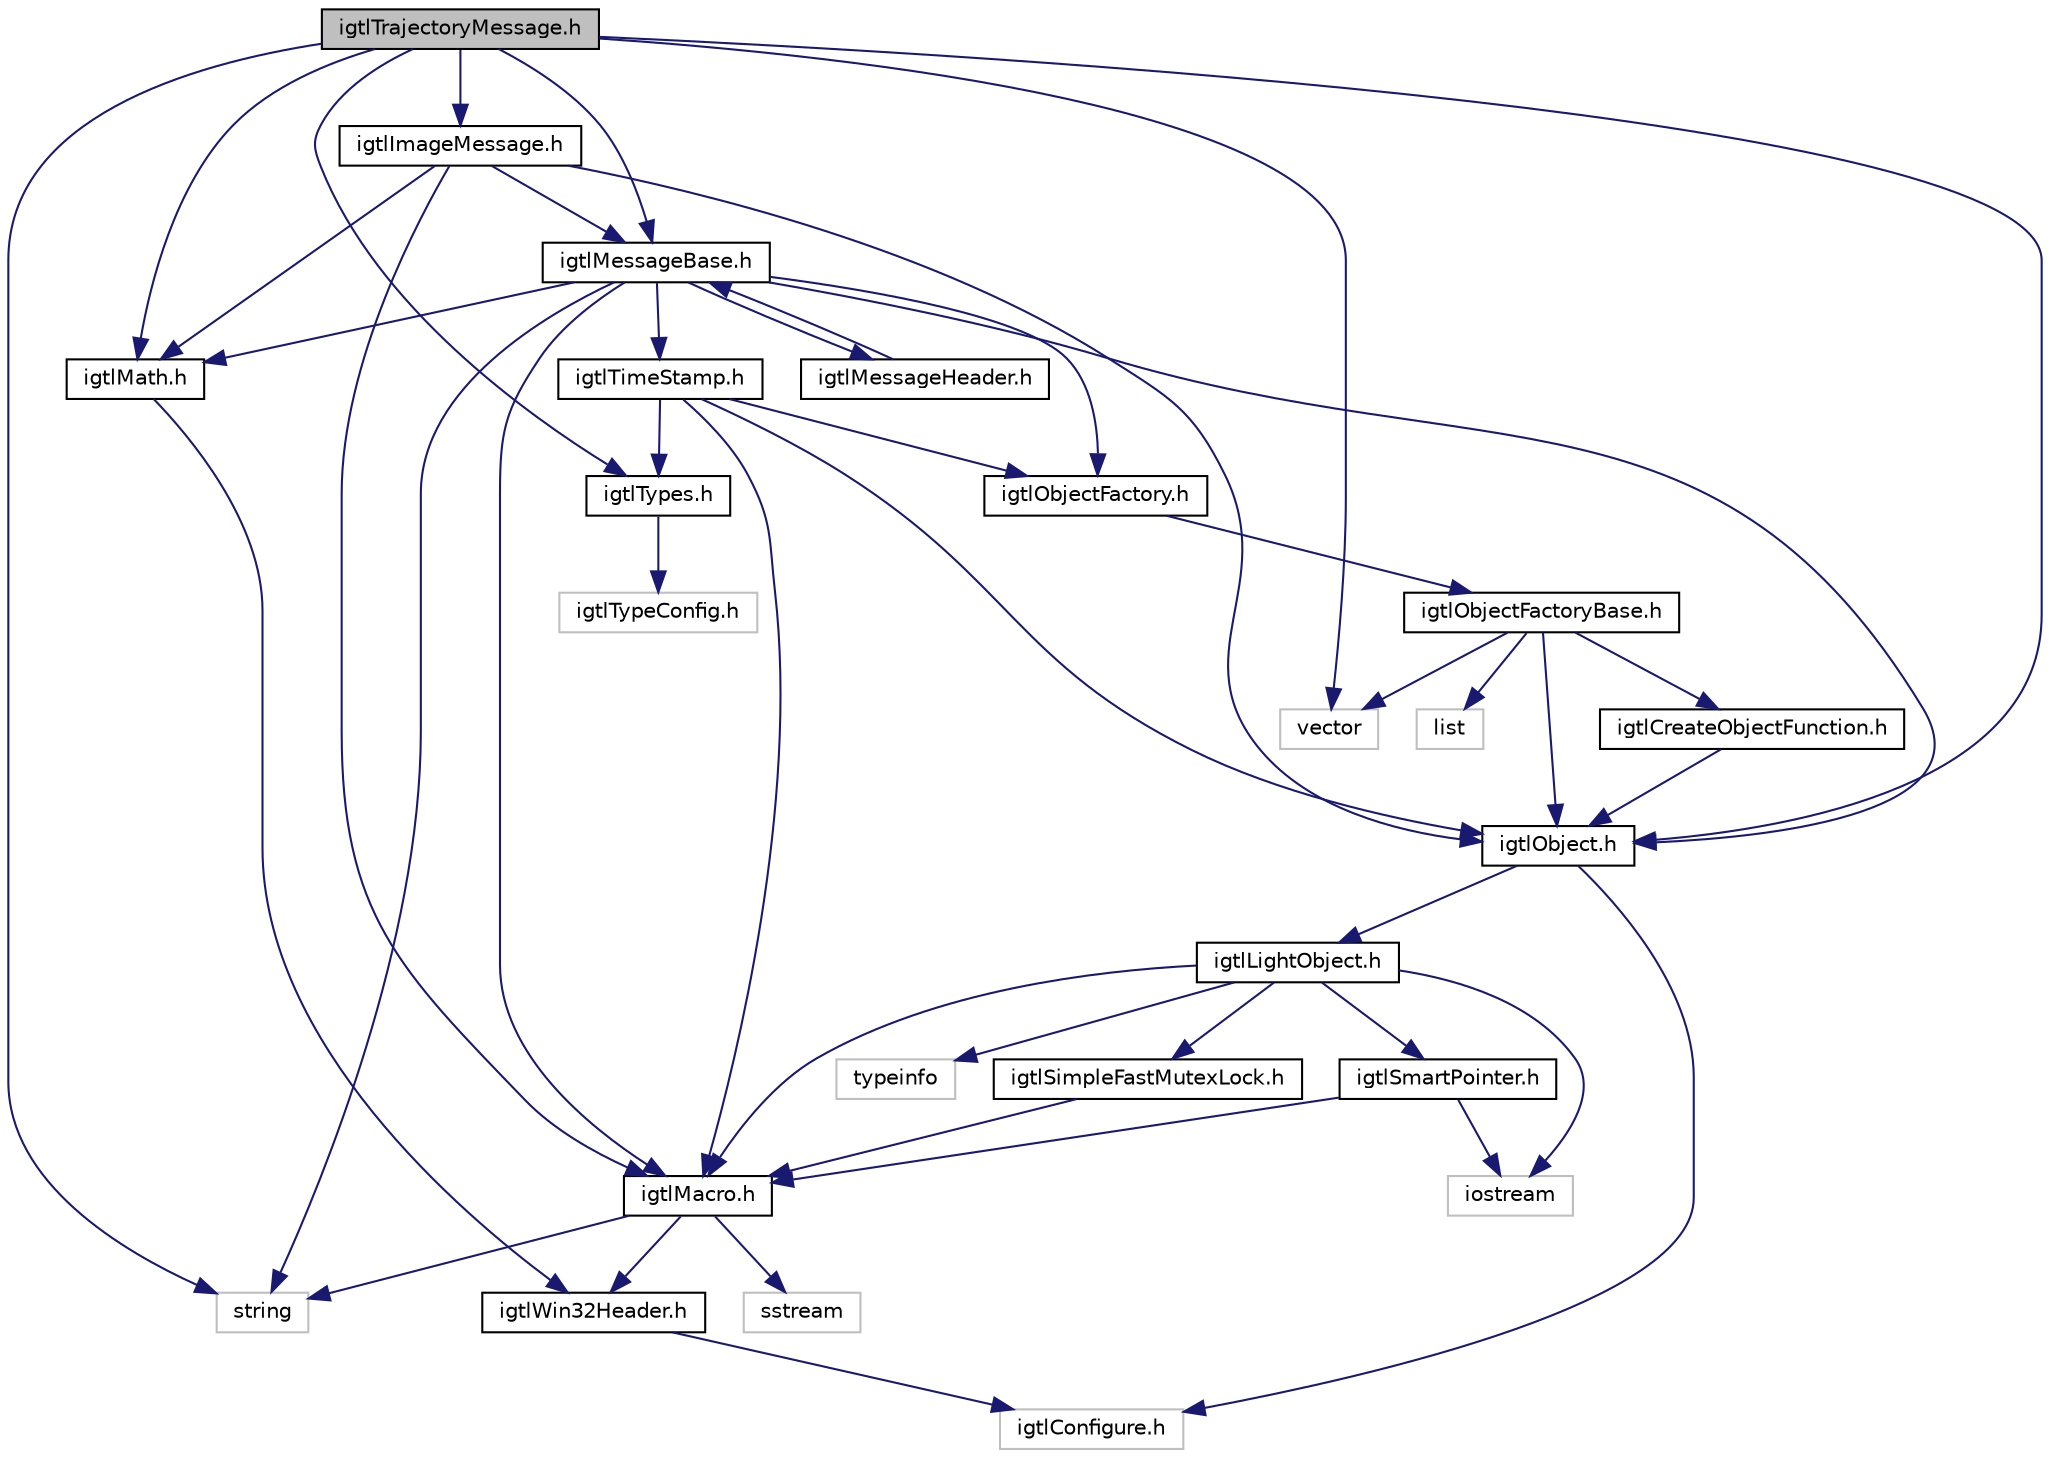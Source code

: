 digraph "igtlTrajectoryMessage.h"
{
  edge [fontname="Helvetica",fontsize="10",labelfontname="Helvetica",labelfontsize="10"];
  node [fontname="Helvetica",fontsize="10",shape=record];
  Node1 [label="igtlTrajectoryMessage.h",height=0.2,width=0.4,color="black", fillcolor="grey75", style="filled", fontcolor="black"];
  Node1 -> Node2 [color="midnightblue",fontsize="10",style="solid",fontname="Helvetica"];
  Node2 [label="vector",height=0.2,width=0.4,color="grey75", fillcolor="white", style="filled"];
  Node1 -> Node3 [color="midnightblue",fontsize="10",style="solid",fontname="Helvetica"];
  Node3 [label="string",height=0.2,width=0.4,color="grey75", fillcolor="white", style="filled"];
  Node1 -> Node4 [color="midnightblue",fontsize="10",style="solid",fontname="Helvetica"];
  Node4 [label="igtlObject.h",height=0.2,width=0.4,color="black", fillcolor="white", style="filled",URL="$igtlObject_8h.html"];
  Node4 -> Node5 [color="midnightblue",fontsize="10",style="solid",fontname="Helvetica"];
  Node5 [label="igtlLightObject.h",height=0.2,width=0.4,color="black", fillcolor="white", style="filled",URL="$igtlLightObject_8h.html"];
  Node5 -> Node6 [color="midnightblue",fontsize="10",style="solid",fontname="Helvetica"];
  Node6 [label="igtlSmartPointer.h",height=0.2,width=0.4,color="black", fillcolor="white", style="filled",URL="$igtlSmartPointer_8h.html"];
  Node6 -> Node7 [color="midnightblue",fontsize="10",style="solid",fontname="Helvetica"];
  Node7 [label="igtlMacro.h",height=0.2,width=0.4,color="black", fillcolor="white", style="filled",URL="$igtlMacro_8h.html"];
  Node7 -> Node8 [color="midnightblue",fontsize="10",style="solid",fontname="Helvetica"];
  Node8 [label="igtlWin32Header.h",height=0.2,width=0.4,color="black", fillcolor="white", style="filled",URL="$igtlWin32Header_8h.html"];
  Node8 -> Node9 [color="midnightblue",fontsize="10",style="solid",fontname="Helvetica"];
  Node9 [label="igtlConfigure.h",height=0.2,width=0.4,color="grey75", fillcolor="white", style="filled"];
  Node7 -> Node3 [color="midnightblue",fontsize="10",style="solid",fontname="Helvetica"];
  Node7 -> Node10 [color="midnightblue",fontsize="10",style="solid",fontname="Helvetica"];
  Node10 [label="sstream",height=0.2,width=0.4,color="grey75", fillcolor="white", style="filled"];
  Node6 -> Node11 [color="midnightblue",fontsize="10",style="solid",fontname="Helvetica"];
  Node11 [label="iostream",height=0.2,width=0.4,color="grey75", fillcolor="white", style="filled"];
  Node5 -> Node12 [color="midnightblue",fontsize="10",style="solid",fontname="Helvetica"];
  Node12 [label="igtlSimpleFastMutexLock.h",height=0.2,width=0.4,color="black", fillcolor="white", style="filled",URL="$igtlSimpleFastMutexLock_8h.html"];
  Node12 -> Node7 [color="midnightblue",fontsize="10",style="solid",fontname="Helvetica"];
  Node5 -> Node7 [color="midnightblue",fontsize="10",style="solid",fontname="Helvetica"];
  Node5 -> Node11 [color="midnightblue",fontsize="10",style="solid",fontname="Helvetica"];
  Node5 -> Node13 [color="midnightblue",fontsize="10",style="solid",fontname="Helvetica"];
  Node13 [label="typeinfo",height=0.2,width=0.4,color="grey75", fillcolor="white", style="filled"];
  Node4 -> Node9 [color="midnightblue",fontsize="10",style="solid",fontname="Helvetica"];
  Node1 -> Node14 [color="midnightblue",fontsize="10",style="solid",fontname="Helvetica"];
  Node14 [label="igtlMath.h",height=0.2,width=0.4,color="black", fillcolor="white", style="filled",URL="$igtlMath_8h.html"];
  Node14 -> Node8 [color="midnightblue",fontsize="10",style="solid",fontname="Helvetica"];
  Node1 -> Node15 [color="midnightblue",fontsize="10",style="solid",fontname="Helvetica"];
  Node15 [label="igtlMessageBase.h",height=0.2,width=0.4,color="black", fillcolor="white", style="filled",URL="$igtlMessageBase_8h.html"];
  Node15 -> Node4 [color="midnightblue",fontsize="10",style="solid",fontname="Helvetica"];
  Node15 -> Node16 [color="midnightblue",fontsize="10",style="solid",fontname="Helvetica"];
  Node16 [label="igtlObjectFactory.h",height=0.2,width=0.4,color="black", fillcolor="white", style="filled",URL="$igtlObjectFactory_8h.html"];
  Node16 -> Node17 [color="midnightblue",fontsize="10",style="solid",fontname="Helvetica"];
  Node17 [label="igtlObjectFactoryBase.h",height=0.2,width=0.4,color="black", fillcolor="white", style="filled",URL="$igtlObjectFactoryBase_8h.html"];
  Node17 -> Node4 [color="midnightblue",fontsize="10",style="solid",fontname="Helvetica"];
  Node17 -> Node18 [color="midnightblue",fontsize="10",style="solid",fontname="Helvetica"];
  Node18 [label="igtlCreateObjectFunction.h",height=0.2,width=0.4,color="black", fillcolor="white", style="filled",URL="$igtlCreateObjectFunction_8h.html"];
  Node18 -> Node4 [color="midnightblue",fontsize="10",style="solid",fontname="Helvetica"];
  Node17 -> Node19 [color="midnightblue",fontsize="10",style="solid",fontname="Helvetica"];
  Node19 [label="list",height=0.2,width=0.4,color="grey75", fillcolor="white", style="filled"];
  Node17 -> Node2 [color="midnightblue",fontsize="10",style="solid",fontname="Helvetica"];
  Node15 -> Node7 [color="midnightblue",fontsize="10",style="solid",fontname="Helvetica"];
  Node15 -> Node14 [color="midnightblue",fontsize="10",style="solid",fontname="Helvetica"];
  Node15 -> Node20 [color="midnightblue",fontsize="10",style="solid",fontname="Helvetica"];
  Node20 [label="igtlTimeStamp.h",height=0.2,width=0.4,color="black", fillcolor="white", style="filled",URL="$igtlTimeStamp_8h.html"];
  Node20 -> Node7 [color="midnightblue",fontsize="10",style="solid",fontname="Helvetica"];
  Node20 -> Node4 [color="midnightblue",fontsize="10",style="solid",fontname="Helvetica"];
  Node20 -> Node16 [color="midnightblue",fontsize="10",style="solid",fontname="Helvetica"];
  Node20 -> Node21 [color="midnightblue",fontsize="10",style="solid",fontname="Helvetica"];
  Node21 [label="igtlTypes.h",height=0.2,width=0.4,color="black", fillcolor="white", style="filled",URL="$igtlTypes_8h.html"];
  Node21 -> Node22 [color="midnightblue",fontsize="10",style="solid",fontname="Helvetica"];
  Node22 [label="igtlTypeConfig.h",height=0.2,width=0.4,color="grey75", fillcolor="white", style="filled"];
  Node15 -> Node23 [color="midnightblue",fontsize="10",style="solid",fontname="Helvetica"];
  Node23 [label="igtlMessageHeader.h",height=0.2,width=0.4,color="black", fillcolor="white", style="filled",URL="$igtlMessageHeader_8h.html"];
  Node23 -> Node15 [color="midnightblue",fontsize="10",style="solid",fontname="Helvetica"];
  Node15 -> Node3 [color="midnightblue",fontsize="10",style="solid",fontname="Helvetica"];
  Node1 -> Node21 [color="midnightblue",fontsize="10",style="solid",fontname="Helvetica"];
  Node1 -> Node24 [color="midnightblue",fontsize="10",style="solid",fontname="Helvetica"];
  Node24 [label="igtlImageMessage.h",height=0.2,width=0.4,color="black", fillcolor="white", style="filled",URL="$igtlImageMessage_8h.html"];
  Node24 -> Node4 [color="midnightblue",fontsize="10",style="solid",fontname="Helvetica"];
  Node24 -> Node7 [color="midnightblue",fontsize="10",style="solid",fontname="Helvetica"];
  Node24 -> Node14 [color="midnightblue",fontsize="10",style="solid",fontname="Helvetica"];
  Node24 -> Node15 [color="midnightblue",fontsize="10",style="solid",fontname="Helvetica"];
}
